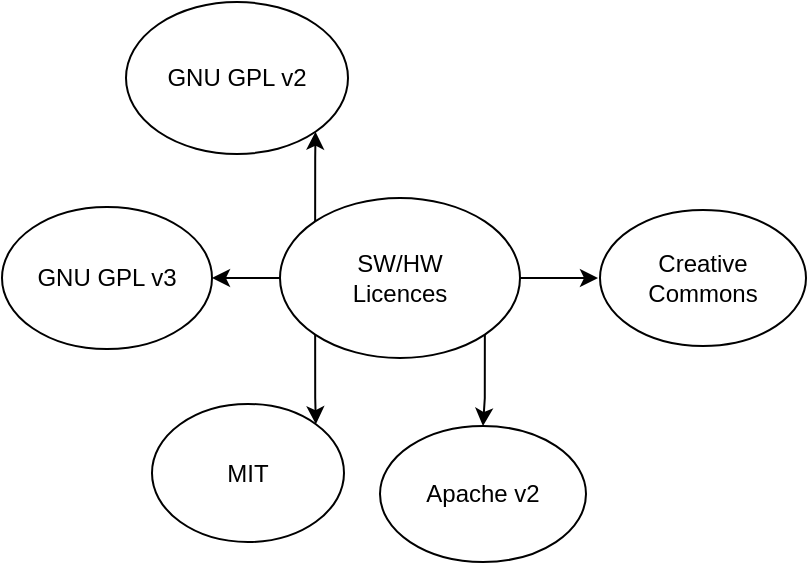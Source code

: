 <mxfile version="22.1.2" type="device" pages="3">
  <diagram name="Page-1" id="EfR7D8M79WIeV_ZfuXSI">
    <mxGraphModel dx="1295" dy="626" grid="0" gridSize="10" guides="1" tooltips="1" connect="1" arrows="1" fold="1" page="1" pageScale="1" pageWidth="850" pageHeight="1100" math="0" shadow="0">
      <root>
        <mxCell id="0" />
        <mxCell id="1" parent="0" />
        <mxCell id="eQNUWD-AJJqb_f8FCrxz-1" value="GNU GPL v2" style="ellipse;whiteSpace=wrap;html=1;" parent="1" vertex="1">
          <mxGeometry x="280" y="129" width="111" height="76" as="geometry" />
        </mxCell>
        <mxCell id="eQNUWD-AJJqb_f8FCrxz-2" value="GNU GPL v3" style="ellipse;whiteSpace=wrap;html=1;" parent="1" vertex="1">
          <mxGeometry x="218" y="231.5" width="105" height="71" as="geometry" />
        </mxCell>
        <mxCell id="eQNUWD-AJJqb_f8FCrxz-6" style="edgeStyle=orthogonalEdgeStyle;rounded=0;orthogonalLoop=1;jettySize=auto;html=1;exitX=0;exitY=0;exitDx=0;exitDy=0;entryX=1;entryY=1;entryDx=0;entryDy=0;" parent="1" source="eQNUWD-AJJqb_f8FCrxz-3" target="eQNUWD-AJJqb_f8FCrxz-1" edge="1">
          <mxGeometry relative="1" as="geometry" />
        </mxCell>
        <mxCell id="eQNUWD-AJJqb_f8FCrxz-7" style="edgeStyle=orthogonalEdgeStyle;rounded=0;orthogonalLoop=1;jettySize=auto;html=1;exitX=0;exitY=0.5;exitDx=0;exitDy=0;entryX=1;entryY=0.5;entryDx=0;entryDy=0;" parent="1" source="eQNUWD-AJJqb_f8FCrxz-3" target="eQNUWD-AJJqb_f8FCrxz-2" edge="1">
          <mxGeometry relative="1" as="geometry" />
        </mxCell>
        <mxCell id="eQNUWD-AJJqb_f8FCrxz-8" style="edgeStyle=orthogonalEdgeStyle;rounded=0;orthogonalLoop=1;jettySize=auto;html=1;exitX=0;exitY=1;exitDx=0;exitDy=0;entryX=1;entryY=0;entryDx=0;entryDy=0;" parent="1" source="eQNUWD-AJJqb_f8FCrxz-3" target="eQNUWD-AJJqb_f8FCrxz-4" edge="1">
          <mxGeometry relative="1" as="geometry" />
        </mxCell>
        <mxCell id="eQNUWD-AJJqb_f8FCrxz-10" style="edgeStyle=orthogonalEdgeStyle;rounded=0;orthogonalLoop=1;jettySize=auto;html=1;" parent="1" source="eQNUWD-AJJqb_f8FCrxz-3" edge="1">
          <mxGeometry relative="1" as="geometry">
            <mxPoint x="516" y="267" as="targetPoint" />
          </mxGeometry>
        </mxCell>
        <mxCell id="eQNUWD-AJJqb_f8FCrxz-12" style="edgeStyle=orthogonalEdgeStyle;rounded=0;orthogonalLoop=1;jettySize=auto;html=1;exitX=1;exitY=1;exitDx=0;exitDy=0;entryX=0.5;entryY=0;entryDx=0;entryDy=0;" parent="1" source="eQNUWD-AJJqb_f8FCrxz-3" target="eQNUWD-AJJqb_f8FCrxz-5" edge="1">
          <mxGeometry relative="1" as="geometry" />
        </mxCell>
        <mxCell id="eQNUWD-AJJqb_f8FCrxz-3" value="SW/HW&lt;br&gt;Licences" style="ellipse;whiteSpace=wrap;html=1;" parent="1" vertex="1">
          <mxGeometry x="357" y="227" width="120" height="80" as="geometry" />
        </mxCell>
        <mxCell id="eQNUWD-AJJqb_f8FCrxz-4" value="MIT" style="ellipse;whiteSpace=wrap;html=1;" parent="1" vertex="1">
          <mxGeometry x="293" y="330" width="96" height="69" as="geometry" />
        </mxCell>
        <mxCell id="eQNUWD-AJJqb_f8FCrxz-5" value="Apache v2" style="ellipse;whiteSpace=wrap;html=1;" parent="1" vertex="1">
          <mxGeometry x="407" y="341" width="103" height="68" as="geometry" />
        </mxCell>
        <mxCell id="eQNUWD-AJJqb_f8FCrxz-11" value="Creative Commons" style="ellipse;whiteSpace=wrap;html=1;" parent="1" vertex="1">
          <mxGeometry x="517" y="233" width="103" height="68" as="geometry" />
        </mxCell>
      </root>
    </mxGraphModel>
  </diagram>
  <diagram id="HwbfCVzVxsR7IX2HjGaF" name="Page-2">
    <mxGraphModel dx="1295" dy="626" grid="0" gridSize="10" guides="1" tooltips="1" connect="1" arrows="1" fold="1" page="1" pageScale="1" pageWidth="850" pageHeight="1100" math="0" shadow="0">
      <root>
        <mxCell id="0" />
        <mxCell id="1" parent="0" />
        <mxCell id="5zN2rHhAvjjKc715eKYs-15" style="edgeStyle=orthogonalEdgeStyle;rounded=0;orthogonalLoop=1;jettySize=auto;html=1;exitX=0.5;exitY=1;exitDx=0;exitDy=0;entryX=0.5;entryY=0;entryDx=0;entryDy=0;" parent="1" source="5zN2rHhAvjjKc715eKYs-1" target="5zN2rHhAvjjKc715eKYs-2" edge="1">
          <mxGeometry relative="1" as="geometry" />
        </mxCell>
        <mxCell id="5zN2rHhAvjjKc715eKYs-1" value="PhD Theme&lt;br&gt;Develop asm os" style="ellipse;whiteSpace=wrap;html=1;" parent="1" vertex="1">
          <mxGeometry x="203" y="258" width="111" height="76" as="geometry" />
        </mxCell>
        <mxCell id="5zN2rHhAvjjKc715eKYs-16" style="edgeStyle=orthogonalEdgeStyle;rounded=0;orthogonalLoop=1;jettySize=auto;html=1;exitX=0.5;exitY=1;exitDx=0;exitDy=0;entryX=0.5;entryY=0;entryDx=0;entryDy=0;" parent="1" source="5zN2rHhAvjjKc715eKYs-2" target="5zN2rHhAvjjKc715eKYs-9" edge="1">
          <mxGeometry relative="1" as="geometry" />
        </mxCell>
        <mxCell id="5zN2rHhAvjjKc715eKYs-2" value="Targets" style="ellipse;whiteSpace=wrap;html=1;" parent="1" vertex="1">
          <mxGeometry x="203" y="364" width="105" height="71" as="geometry" />
        </mxCell>
        <mxCell id="5zN2rHhAvjjKc715eKYs-14" style="edgeStyle=orthogonalEdgeStyle;rounded=0;orthogonalLoop=1;jettySize=auto;html=1;exitX=0;exitY=1;exitDx=0;exitDy=0;entryX=1;entryY=0.5;entryDx=0;entryDy=0;" parent="1" source="5zN2rHhAvjjKc715eKYs-8" target="5zN2rHhAvjjKc715eKYs-1" edge="1">
          <mxGeometry relative="1" as="geometry" />
        </mxCell>
        <mxCell id="5zN2rHhAvjjKc715eKYs-24" style="edgeStyle=orthogonalEdgeStyle;rounded=0;orthogonalLoop=1;jettySize=auto;html=1;exitX=1;exitY=1;exitDx=0;exitDy=0;entryX=0;entryY=0.5;entryDx=0;entryDy=0;" parent="1" source="5zN2rHhAvjjKc715eKYs-8" target="5zN2rHhAvjjKc715eKYs-18" edge="1">
          <mxGeometry relative="1" as="geometry" />
        </mxCell>
        <mxCell id="5zN2rHhAvjjKc715eKYs-8" value="PhD Strategy" style="ellipse;whiteSpace=wrap;html=1;" parent="1" vertex="1">
          <mxGeometry x="357" y="227" width="120" height="80" as="geometry" />
        </mxCell>
        <mxCell id="5zN2rHhAvjjKc715eKYs-23" style="edgeStyle=orthogonalEdgeStyle;rounded=0;orthogonalLoop=1;jettySize=auto;html=1;exitX=1;exitY=1;exitDx=0;exitDy=0;" parent="1" source="5zN2rHhAvjjKc715eKYs-9" target="5zN2rHhAvjjKc715eKYs-22" edge="1">
          <mxGeometry relative="1" as="geometry" />
        </mxCell>
        <mxCell id="hAKxsvobGjgrQjPverNs-16" style="edgeStyle=orthogonalEdgeStyle;rounded=0;orthogonalLoop=1;jettySize=auto;html=1;exitX=0;exitY=0;exitDx=0;exitDy=0;entryX=0;entryY=0.5;entryDx=0;entryDy=0;" parent="1" source="5zN2rHhAvjjKc715eKYs-9" target="5zN2rHhAvjjKc715eKYs-1" edge="1">
          <mxGeometry relative="1" as="geometry">
            <Array as="points">
              <mxPoint x="173" y="472" />
              <mxPoint x="173" y="296" />
            </Array>
          </mxGeometry>
        </mxCell>
        <mxCell id="hAKxsvobGjgrQjPverNs-17" style="edgeStyle=orthogonalEdgeStyle;rounded=0;orthogonalLoop=1;jettySize=auto;html=1;exitX=1;exitY=0;exitDx=0;exitDy=0;entryX=1;entryY=1;entryDx=0;entryDy=0;" parent="1" source="5zN2rHhAvjjKc715eKYs-9" target="5zN2rHhAvjjKc715eKYs-2" edge="1">
          <mxGeometry relative="1" as="geometry" />
        </mxCell>
        <mxCell id="hAKxsvobGjgrQjPverNs-44" style="edgeStyle=orthogonalEdgeStyle;rounded=0;orthogonalLoop=1;jettySize=auto;html=1;exitX=0;exitY=0.5;exitDx=0;exitDy=0;" parent="1" source="5zN2rHhAvjjKc715eKYs-9" edge="1">
          <mxGeometry relative="1" as="geometry">
            <mxPoint x="165" y="518" as="targetPoint" />
          </mxGeometry>
        </mxCell>
        <mxCell id="5zN2rHhAvjjKc715eKYs-9" value="Papers" style="ellipse;whiteSpace=wrap;html=1;" parent="1" vertex="1">
          <mxGeometry x="203" y="462" width="96" height="69" as="geometry" />
        </mxCell>
        <mxCell id="hAKxsvobGjgrQjPverNs-7" style="edgeStyle=orthogonalEdgeStyle;rounded=0;orthogonalLoop=1;jettySize=auto;html=1;exitX=1;exitY=1;exitDx=0;exitDy=0;" parent="1" source="5zN2rHhAvjjKc715eKYs-10" target="hAKxsvobGjgrQjPverNs-6" edge="1">
          <mxGeometry relative="1" as="geometry" />
        </mxCell>
        <mxCell id="5zN2rHhAvjjKc715eKYs-10" value="Self-training" style="ellipse;whiteSpace=wrap;html=1;" parent="1" vertex="1">
          <mxGeometry x="490" y="371" width="103" height="68" as="geometry" />
        </mxCell>
        <mxCell id="hAKxsvobGjgrQjPverNs-5" style="edgeStyle=orthogonalEdgeStyle;rounded=0;orthogonalLoop=1;jettySize=auto;html=1;exitX=1;exitY=1;exitDx=0;exitDy=0;entryX=1;entryY=0;entryDx=0;entryDy=0;" parent="1" source="5zN2rHhAvjjKc715eKYs-11" target="hAKxsvobGjgrQjPverNs-4" edge="1">
          <mxGeometry relative="1" as="geometry" />
        </mxCell>
        <mxCell id="5zN2rHhAvjjKc715eKYs-11" value="Part-time" style="ellipse;whiteSpace=wrap;html=1;" parent="1" vertex="1">
          <mxGeometry x="608" y="365.5" width="103" height="68" as="geometry" />
        </mxCell>
        <mxCell id="hAKxsvobGjgrQjPverNs-2" style="edgeStyle=orthogonalEdgeStyle;rounded=0;orthogonalLoop=1;jettySize=auto;html=1;exitX=1;exitY=1;exitDx=0;exitDy=0;entryX=0;entryY=0;entryDx=0;entryDy=0;" parent="1" source="5zN2rHhAvjjKc715eKYs-17" target="hAKxsvobGjgrQjPverNs-1" edge="1">
          <mxGeometry relative="1" as="geometry" />
        </mxCell>
        <mxCell id="5zN2rHhAvjjKc715eKYs-17" value="Full-time" style="ellipse;whiteSpace=wrap;html=1;" parent="1" vertex="1">
          <mxGeometry x="352" y="367" width="103" height="68" as="geometry" />
        </mxCell>
        <mxCell id="5zN2rHhAvjjKc715eKYs-19" style="edgeStyle=orthogonalEdgeStyle;rounded=0;orthogonalLoop=1;jettySize=auto;html=1;exitX=0;exitY=1;exitDx=0;exitDy=0;" parent="1" source="5zN2rHhAvjjKc715eKYs-18" target="5zN2rHhAvjjKc715eKYs-17" edge="1">
          <mxGeometry relative="1" as="geometry" />
        </mxCell>
        <mxCell id="5zN2rHhAvjjKc715eKYs-20" style="edgeStyle=orthogonalEdgeStyle;rounded=0;orthogonalLoop=1;jettySize=auto;html=1;exitX=0.5;exitY=1;exitDx=0;exitDy=0;entryX=0.5;entryY=0;entryDx=0;entryDy=0;" parent="1" source="5zN2rHhAvjjKc715eKYs-18" target="5zN2rHhAvjjKc715eKYs-10" edge="1">
          <mxGeometry relative="1" as="geometry" />
        </mxCell>
        <mxCell id="5zN2rHhAvjjKc715eKYs-21" style="edgeStyle=orthogonalEdgeStyle;rounded=0;orthogonalLoop=1;jettySize=auto;html=1;exitX=1;exitY=1;exitDx=0;exitDy=0;entryX=0;entryY=0;entryDx=0;entryDy=0;" parent="1" source="5zN2rHhAvjjKc715eKYs-18" target="5zN2rHhAvjjKc715eKYs-11" edge="1">
          <mxGeometry relative="1" as="geometry" />
        </mxCell>
        <mxCell id="5zN2rHhAvjjKc715eKYs-18" value="PhD Types" style="ellipse;whiteSpace=wrap;html=1;" parent="1" vertex="1">
          <mxGeometry x="499" y="266" width="103" height="68" as="geometry" />
        </mxCell>
        <mxCell id="hAKxsvobGjgrQjPverNs-20" style="edgeStyle=orthogonalEdgeStyle;rounded=0;orthogonalLoop=1;jettySize=auto;html=1;exitX=0;exitY=0.5;exitDx=0;exitDy=0;entryX=1;entryY=0.5;entryDx=0;entryDy=0;" parent="1" source="5zN2rHhAvjjKc715eKYs-22" target="hAKxsvobGjgrQjPverNs-18" edge="1">
          <mxGeometry relative="1" as="geometry" />
        </mxCell>
        <mxCell id="5zN2rHhAvjjKc715eKYs-22" value="PhD Thesis" style="ellipse;whiteSpace=wrap;html=1;" parent="1" vertex="1">
          <mxGeometry x="324" y="556" width="96" height="69" as="geometry" />
        </mxCell>
        <mxCell id="5zN2rHhAvjjKc715eKYs-25" style="edgeStyle=orthogonalEdgeStyle;rounded=0;orthogonalLoop=1;jettySize=auto;html=1;exitX=0;exitY=0;exitDx=0;exitDy=0;entryX=1.029;entryY=0.606;entryDx=0;entryDy=0;entryPerimeter=0;" parent="1" source="5zN2rHhAvjjKc715eKYs-22" target="5zN2rHhAvjjKc715eKYs-2" edge="1">
          <mxGeometry relative="1" as="geometry">
            <Array as="points">
              <mxPoint x="329" y="499" />
              <mxPoint x="329" y="407" />
            </Array>
          </mxGeometry>
        </mxCell>
        <mxCell id="hAKxsvobGjgrQjPverNs-3" style="edgeStyle=orthogonalEdgeStyle;rounded=0;orthogonalLoop=1;jettySize=auto;html=1;exitX=0;exitY=1;exitDx=0;exitDy=0;" parent="1" source="hAKxsvobGjgrQjPverNs-1" target="5zN2rHhAvjjKc715eKYs-22" edge="1">
          <mxGeometry relative="1" as="geometry" />
        </mxCell>
        <mxCell id="hAKxsvobGjgrQjPverNs-10" style="edgeStyle=orthogonalEdgeStyle;rounded=0;orthogonalLoop=1;jettySize=auto;html=1;exitX=0.5;exitY=1;exitDx=0;exitDy=0;" parent="1" source="hAKxsvobGjgrQjPverNs-1" target="hAKxsvobGjgrQjPverNs-9" edge="1">
          <mxGeometry relative="1" as="geometry" />
        </mxCell>
        <mxCell id="hAKxsvobGjgrQjPverNs-1" value="Individual&lt;br&gt;program&lt;br&gt;3 y." style="ellipse;whiteSpace=wrap;html=1;" parent="1" vertex="1">
          <mxGeometry x="445" y="459" width="83" height="67.5" as="geometry" />
        </mxCell>
        <mxCell id="hAKxsvobGjgrQjPverNs-11" style="edgeStyle=orthogonalEdgeStyle;rounded=0;orthogonalLoop=1;jettySize=auto;html=1;exitX=1;exitY=1;exitDx=0;exitDy=0;entryX=1;entryY=0;entryDx=0;entryDy=0;" parent="1" source="hAKxsvobGjgrQjPverNs-4" target="hAKxsvobGjgrQjPverNs-8" edge="1">
          <mxGeometry relative="1" as="geometry" />
        </mxCell>
        <mxCell id="hAKxsvobGjgrQjPverNs-4" value="Individual&lt;br&gt;program&lt;br&gt;4 y." style="ellipse;whiteSpace=wrap;html=1;" parent="1" vertex="1">
          <mxGeometry x="658" y="471" width="83" height="68" as="geometry" />
        </mxCell>
        <mxCell id="hAKxsvobGjgrQjPverNs-13" style="edgeStyle=orthogonalEdgeStyle;rounded=0;orthogonalLoop=1;jettySize=auto;html=1;exitX=1;exitY=1;exitDx=0;exitDy=0;entryX=1;entryY=0;entryDx=0;entryDy=0;" parent="1" source="hAKxsvobGjgrQjPverNs-6" target="hAKxsvobGjgrQjPverNs-12" edge="1">
          <mxGeometry relative="1" as="geometry" />
        </mxCell>
        <mxCell id="hAKxsvobGjgrQjPverNs-6" value="Individual&lt;br&gt;program&lt;br&gt;~3 y." style="ellipse;whiteSpace=wrap;html=1;" parent="1" vertex="1">
          <mxGeometry x="540" y="486" width="83" height="68" as="geometry" />
        </mxCell>
        <mxCell id="hAKxsvobGjgrQjPverNs-8" value="Exams" style="ellipse;whiteSpace=wrap;html=1;" parent="1" vertex="1">
          <mxGeometry x="658" y="556" width="82" height="63" as="geometry" />
        </mxCell>
        <mxCell id="hAKxsvobGjgrQjPverNs-9" value="Dead-Line&lt;br&gt;Exams" style="ellipse;whiteSpace=wrap;html=1;" parent="1" vertex="1">
          <mxGeometry x="433" y="563" width="82" height="63" as="geometry" />
        </mxCell>
        <mxCell id="hAKxsvobGjgrQjPverNs-15" value="" style="edgeStyle=orthogonalEdgeStyle;rounded=0;orthogonalLoop=1;jettySize=auto;html=1;" parent="1" source="hAKxsvobGjgrQjPverNs-12" target="hAKxsvobGjgrQjPverNs-14" edge="1">
          <mxGeometry relative="1" as="geometry" />
        </mxCell>
        <mxCell id="hAKxsvobGjgrQjPverNs-12" value="No Entry&lt;br&gt;Exams" style="ellipse;whiteSpace=wrap;html=1;" parent="1" vertex="1">
          <mxGeometry x="548" y="571" width="75" height="59" as="geometry" />
        </mxCell>
        <mxCell id="hAKxsvobGjgrQjPverNs-14" value="Phd Theme" style="ellipse;whiteSpace=wrap;html=1;" parent="1" vertex="1">
          <mxGeometry x="540" y="676" width="75" height="59" as="geometry" />
        </mxCell>
        <mxCell id="hAKxsvobGjgrQjPverNs-30" style="edgeStyle=orthogonalEdgeStyle;rounded=0;orthogonalLoop=1;jettySize=auto;html=1;exitX=0;exitY=1;exitDx=0;exitDy=0;entryX=1;entryY=0;entryDx=0;entryDy=0;" parent="1" source="hAKxsvobGjgrQjPverNs-18" target="hAKxsvobGjgrQjPverNs-24" edge="1">
          <mxGeometry relative="1" as="geometry" />
        </mxCell>
        <mxCell id="hAKxsvobGjgrQjPverNs-31" style="edgeStyle=orthogonalEdgeStyle;rounded=0;orthogonalLoop=1;jettySize=auto;html=1;exitX=0.5;exitY=1;exitDx=0;exitDy=0;" parent="1" source="hAKxsvobGjgrQjPverNs-18" target="hAKxsvobGjgrQjPverNs-23" edge="1">
          <mxGeometry relative="1" as="geometry" />
        </mxCell>
        <mxCell id="hAKxsvobGjgrQjPverNs-32" style="edgeStyle=orthogonalEdgeStyle;rounded=0;orthogonalLoop=1;jettySize=auto;html=1;exitX=1;exitY=1;exitDx=0;exitDy=0;entryX=0;entryY=0;entryDx=0;entryDy=0;" parent="1" source="hAKxsvobGjgrQjPverNs-18" target="hAKxsvobGjgrQjPverNs-25" edge="1">
          <mxGeometry relative="1" as="geometry" />
        </mxCell>
        <mxCell id="hAKxsvobGjgrQjPverNs-18" value="PhD Standart Tasks" style="ellipse;whiteSpace=wrap;html=1;" parent="1" vertex="1">
          <mxGeometry x="203" y="559" width="82" height="63" as="geometry" />
        </mxCell>
        <mxCell id="hAKxsvobGjgrQjPverNs-22" style="edgeStyle=orthogonalEdgeStyle;rounded=0;orthogonalLoop=1;jettySize=auto;html=1;exitX=1;exitY=0.5;exitDx=0;exitDy=0;entryX=0;entryY=0.5;entryDx=0;entryDy=0;" parent="1" source="hAKxsvobGjgrQjPverNs-21" target="hAKxsvobGjgrQjPverNs-18" edge="1">
          <mxGeometry relative="1" as="geometry" />
        </mxCell>
        <mxCell id="hAKxsvobGjgrQjPverNs-26" style="edgeStyle=orthogonalEdgeStyle;rounded=0;orthogonalLoop=1;jettySize=auto;html=1;exitX=0.5;exitY=1;exitDx=0;exitDy=0;entryX=0;entryY=0;entryDx=0;entryDy=0;" parent="1" source="hAKxsvobGjgrQjPverNs-21" target="hAKxsvobGjgrQjPverNs-24" edge="1">
          <mxGeometry relative="1" as="geometry" />
        </mxCell>
        <mxCell id="hAKxsvobGjgrQjPverNs-21" value="Self-training" style="ellipse;whiteSpace=wrap;html=1;" parent="1" vertex="1">
          <mxGeometry x="64" y="557" width="103" height="68" as="geometry" />
        </mxCell>
        <mxCell id="hAKxsvobGjgrQjPverNs-28" style="edgeStyle=orthogonalEdgeStyle;rounded=0;orthogonalLoop=1;jettySize=auto;html=1;exitX=0.5;exitY=1;exitDx=0;exitDy=0;" parent="1" source="hAKxsvobGjgrQjPverNs-23" target="hAKxsvobGjgrQjPverNs-27" edge="1">
          <mxGeometry relative="1" as="geometry" />
        </mxCell>
        <mxCell id="hAKxsvobGjgrQjPverNs-23" value="PhD Lecturer&lt;br&gt;20 min" style="ellipse;whiteSpace=wrap;html=1;" parent="1" vertex="1">
          <mxGeometry x="203" y="653" width="82" height="63" as="geometry" />
        </mxCell>
        <mxCell id="hAKxsvobGjgrQjPverNs-24" value="Science &lt;br&gt;30min" style="ellipse;whiteSpace=wrap;html=1;" parent="1" vertex="1">
          <mxGeometry x="96" y="651" width="82" height="63" as="geometry" />
        </mxCell>
        <mxCell id="hAKxsvobGjgrQjPverNs-25" value="PhD Thesis&lt;br&gt;Work" style="ellipse;whiteSpace=wrap;html=1;" parent="1" vertex="1">
          <mxGeometry x="295" y="659" width="82" height="63" as="geometry" />
        </mxCell>
        <mxCell id="hAKxsvobGjgrQjPverNs-29" style="edgeStyle=orthogonalEdgeStyle;rounded=0;orthogonalLoop=1;jettySize=auto;html=1;exitX=0;exitY=0;exitDx=0;exitDy=0;" parent="1" source="hAKxsvobGjgrQjPverNs-27" edge="1">
          <mxGeometry relative="1" as="geometry">
            <mxPoint x="145" y="719" as="targetPoint" />
          </mxGeometry>
        </mxCell>
        <mxCell id="hAKxsvobGjgrQjPverNs-27" value="Papers" style="ellipse;whiteSpace=wrap;html=1;" parent="1" vertex="1">
          <mxGeometry x="178" y="747" width="96" height="69" as="geometry" />
        </mxCell>
        <mxCell id="hAKxsvobGjgrQjPverNs-33" value="Journal Papers" style="ellipse;whiteSpace=wrap;html=1;" parent="1" vertex="1">
          <mxGeometry x="67.5" y="471" width="96" height="69" as="geometry" />
        </mxCell>
        <mxCell id="hAKxsvobGjgrQjPverNs-34" value="Conference Papers" style="ellipse;whiteSpace=wrap;html=1;" parent="1" vertex="1">
          <mxGeometry x="39" y="396" width="96" height="69" as="geometry" />
        </mxCell>
        <mxCell id="hAKxsvobGjgrQjPverNs-41" style="edgeStyle=orthogonalEdgeStyle;rounded=0;orthogonalLoop=1;jettySize=auto;html=1;exitX=0;exitY=1;exitDx=0;exitDy=0;entryX=0.5;entryY=0;entryDx=0;entryDy=0;" parent="1" source="hAKxsvobGjgrQjPverNs-35" target="hAKxsvobGjgrQjPverNs-38" edge="1">
          <mxGeometry relative="1" as="geometry" />
        </mxCell>
        <mxCell id="hAKxsvobGjgrQjPverNs-42" style="edgeStyle=orthogonalEdgeStyle;rounded=0;orthogonalLoop=1;jettySize=auto;html=1;exitX=0.5;exitY=1;exitDx=0;exitDy=0;" parent="1" source="hAKxsvobGjgrQjPverNs-35" target="hAKxsvobGjgrQjPverNs-37" edge="1">
          <mxGeometry relative="1" as="geometry" />
        </mxCell>
        <mxCell id="hAKxsvobGjgrQjPverNs-35" value="Opinions" style="ellipse;whiteSpace=wrap;html=1;" parent="1" vertex="1">
          <mxGeometry x="410" y="661" width="75" height="59" as="geometry" />
        </mxCell>
        <mxCell id="hAKxsvobGjgrQjPverNs-36" style="edgeStyle=orthogonalEdgeStyle;rounded=0;orthogonalLoop=1;jettySize=auto;html=1;exitX=0.5;exitY=0;exitDx=0;exitDy=0;entryX=0.708;entryY=1.014;entryDx=0;entryDy=0;entryPerimeter=0;" parent="1" source="hAKxsvobGjgrQjPverNs-35" target="5zN2rHhAvjjKc715eKYs-22" edge="1">
          <mxGeometry relative="1" as="geometry" />
        </mxCell>
        <mxCell id="hAKxsvobGjgrQjPverNs-37" value="SJR" style="ellipse;whiteSpace=wrap;html=1;" parent="1" vertex="1">
          <mxGeometry x="415" y="785" width="75" height="59" as="geometry" />
        </mxCell>
        <mxCell id="hAKxsvobGjgrQjPverNs-38" value="Citations" style="ellipse;whiteSpace=wrap;html=1;" parent="1" vertex="1">
          <mxGeometry x="350" y="733" width="75" height="59" as="geometry" />
        </mxCell>
        <mxCell id="hAKxsvobGjgrQjPverNs-39" value="Paper&lt;br&gt;Journal&lt;br&gt;CC-BY" style="ellipse;whiteSpace=wrap;html=1;" parent="1" vertex="1">
          <mxGeometry x="502" y="774" width="75" height="59" as="geometry" />
        </mxCell>
        <mxCell id="hAKxsvobGjgrQjPverNs-43" style="edgeStyle=orthogonalEdgeStyle;rounded=0;orthogonalLoop=1;jettySize=auto;html=1;exitX=1;exitY=1;exitDx=0;exitDy=0;entryX=0.013;entryY=0.017;entryDx=0;entryDy=0;entryPerimeter=0;" parent="1" source="hAKxsvobGjgrQjPverNs-35" target="hAKxsvobGjgrQjPverNs-39" edge="1">
          <mxGeometry relative="1" as="geometry" />
        </mxCell>
        <mxCell id="hAKxsvobGjgrQjPverNs-45" style="edgeStyle=orthogonalEdgeStyle;rounded=0;orthogonalLoop=1;jettySize=auto;html=1;exitX=0.5;exitY=0;exitDx=0;exitDy=0;entryX=0.76;entryY=0.913;entryDx=0;entryDy=0;entryPerimeter=0;" parent="1" source="hAKxsvobGjgrQjPverNs-33" target="hAKxsvobGjgrQjPverNs-34" edge="1">
          <mxGeometry relative="1" as="geometry" />
        </mxCell>
      </root>
    </mxGraphModel>
  </diagram>
  <diagram id="ffqbKf7quPLcmwW_sSE5" name="Page-3">
    <mxGraphModel dx="1295" dy="626" grid="0" gridSize="10" guides="1" tooltips="1" connect="1" arrows="1" fold="1" page="1" pageScale="1" pageWidth="850" pageHeight="1100" math="0" shadow="0">
      <root>
        <mxCell id="0" />
        <mxCell id="1" parent="0" />
        <mxCell id="CS6Gt0G5ikKuDINOA1jF-7" style="edgeStyle=orthogonalEdgeStyle;rounded=0;orthogonalLoop=1;jettySize=auto;html=1;exitX=0.5;exitY=1;exitDx=0;exitDy=0;" parent="1" source="CS6Gt0G5ikKuDINOA1jF-1" target="CS6Gt0G5ikKuDINOA1jF-3" edge="1">
          <mxGeometry relative="1" as="geometry" />
        </mxCell>
        <mxCell id="CS6Gt0G5ikKuDINOA1jF-9" style="edgeStyle=orthogonalEdgeStyle;rounded=0;orthogonalLoop=1;jettySize=auto;html=1;exitX=1;exitY=1;exitDx=0;exitDy=0;entryX=0.5;entryY=0;entryDx=0;entryDy=0;" parent="1" source="CS6Gt0G5ikKuDINOA1jF-1" target="CS6Gt0G5ikKuDINOA1jF-4" edge="1">
          <mxGeometry relative="1" as="geometry" />
        </mxCell>
        <mxCell id="CS6Gt0G5ikKuDINOA1jF-1" value="HW Projects" style="ellipse;whiteSpace=wrap;html=1;" parent="1" vertex="1">
          <mxGeometry x="289" y="195" width="120" height="80" as="geometry" />
        </mxCell>
        <mxCell id="CS6Gt0G5ikKuDINOA1jF-2" value="GPL v3" style="ellipse;whiteSpace=wrap;html=1;" parent="1" vertex="1">
          <mxGeometry x="235" y="412" width="120" height="80" as="geometry" />
        </mxCell>
        <mxCell id="CS6Gt0G5ikKuDINOA1jF-6" style="edgeStyle=orthogonalEdgeStyle;rounded=0;orthogonalLoop=1;jettySize=auto;html=1;exitX=0.5;exitY=1;exitDx=0;exitDy=0;" parent="1" source="CS6Gt0G5ikKuDINOA1jF-3" edge="1">
          <mxGeometry relative="1" as="geometry">
            <mxPoint x="295" y="411" as="targetPoint" />
          </mxGeometry>
        </mxCell>
        <mxCell id="CS6Gt0G5ikKuDINOA1jF-17" style="edgeStyle=orthogonalEdgeStyle;rounded=0;orthogonalLoop=1;jettySize=auto;html=1;exitX=0;exitY=1;exitDx=0;exitDy=0;entryX=1;entryY=0;entryDx=0;entryDy=0;" parent="1" source="CS6Gt0G5ikKuDINOA1jF-3" target="CS6Gt0G5ikKuDINOA1jF-16" edge="1">
          <mxGeometry relative="1" as="geometry" />
        </mxCell>
        <mxCell id="CS6Gt0G5ikKuDINOA1jF-3" value="SW" style="ellipse;whiteSpace=wrap;html=1;" parent="1" vertex="1">
          <mxGeometry x="242" y="301" width="120" height="80" as="geometry" />
        </mxCell>
        <mxCell id="CS6Gt0G5ikKuDINOA1jF-8" style="edgeStyle=orthogonalEdgeStyle;rounded=0;orthogonalLoop=1;jettySize=auto;html=1;exitX=0.5;exitY=1;exitDx=0;exitDy=0;entryX=0.5;entryY=0;entryDx=0;entryDy=0;" parent="1" source="CS6Gt0G5ikKuDINOA1jF-4" target="CS6Gt0G5ikKuDINOA1jF-5" edge="1">
          <mxGeometry relative="1" as="geometry" />
        </mxCell>
        <mxCell id="CS6Gt0G5ikKuDINOA1jF-4" value="HW&amp;nbsp;" style="ellipse;whiteSpace=wrap;html=1;" parent="1" vertex="1">
          <mxGeometry x="386" y="316" width="120" height="80" as="geometry" />
        </mxCell>
        <mxCell id="CS6Gt0G5ikKuDINOA1jF-12" style="edgeStyle=orthogonalEdgeStyle;rounded=0;orthogonalLoop=1;jettySize=auto;html=1;exitX=0;exitY=1;exitDx=0;exitDy=0;entryX=0.5;entryY=0;entryDx=0;entryDy=0;" parent="1" source="CS6Gt0G5ikKuDINOA1jF-5" target="CS6Gt0G5ikKuDINOA1jF-10" edge="1">
          <mxGeometry relative="1" as="geometry" />
        </mxCell>
        <mxCell id="CS6Gt0G5ikKuDINOA1jF-13" style="edgeStyle=orthogonalEdgeStyle;rounded=0;orthogonalLoop=1;jettySize=auto;html=1;exitX=1;exitY=1;exitDx=0;exitDy=0;entryX=0.5;entryY=0;entryDx=0;entryDy=0;" parent="1" source="CS6Gt0G5ikKuDINOA1jF-5" target="CS6Gt0G5ikKuDINOA1jF-11" edge="1">
          <mxGeometry relative="1" as="geometry" />
        </mxCell>
        <mxCell id="CS6Gt0G5ikKuDINOA1jF-15" style="edgeStyle=orthogonalEdgeStyle;rounded=0;orthogonalLoop=1;jettySize=auto;html=1;exitX=1;exitY=0.5;exitDx=0;exitDy=0;" parent="1" source="CS6Gt0G5ikKuDINOA1jF-5" target="CS6Gt0G5ikKuDINOA1jF-14" edge="1">
          <mxGeometry relative="1" as="geometry" />
        </mxCell>
        <mxCell id="CS6Gt0G5ikKuDINOA1jF-5" value="Creative Commons" style="ellipse;whiteSpace=wrap;html=1;" parent="1" vertex="1">
          <mxGeometry x="391" y="422" width="120" height="80" as="geometry" />
        </mxCell>
        <mxCell id="CS6Gt0G5ikKuDINOA1jF-10" value="CC-BY" style="ellipse;whiteSpace=wrap;html=1;" parent="1" vertex="1">
          <mxGeometry x="331" y="540" width="120" height="80" as="geometry" />
        </mxCell>
        <mxCell id="CS6Gt0G5ikKuDINOA1jF-11" value="CC-BY-SA" style="ellipse;whiteSpace=wrap;html=1;" parent="1" vertex="1">
          <mxGeometry x="464" y="547" width="101" height="66" as="geometry" />
        </mxCell>
        <mxCell id="CS6Gt0G5ikKuDINOA1jF-14" value="CC-BY-ND" style="ellipse;whiteSpace=wrap;html=1;" parent="1" vertex="1">
          <mxGeometry x="578" y="515" width="101" height="66" as="geometry" />
        </mxCell>
        <mxCell id="CS6Gt0G5ikKuDINOA1jF-16" value="Documentation" style="ellipse;whiteSpace=wrap;html=1;" parent="1" vertex="1">
          <mxGeometry x="107" y="392" width="120" height="80" as="geometry" />
        </mxCell>
      </root>
    </mxGraphModel>
  </diagram>
</mxfile>
